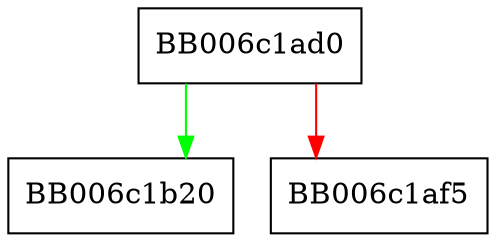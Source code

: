 digraph kdf_hkdf_gettable_ctx_params {
  node [shape="box"];
  graph [splines=ortho];
  BB006c1ad0 -> BB006c1b20 [color="green"];
  BB006c1ad0 -> BB006c1af5 [color="red"];
}